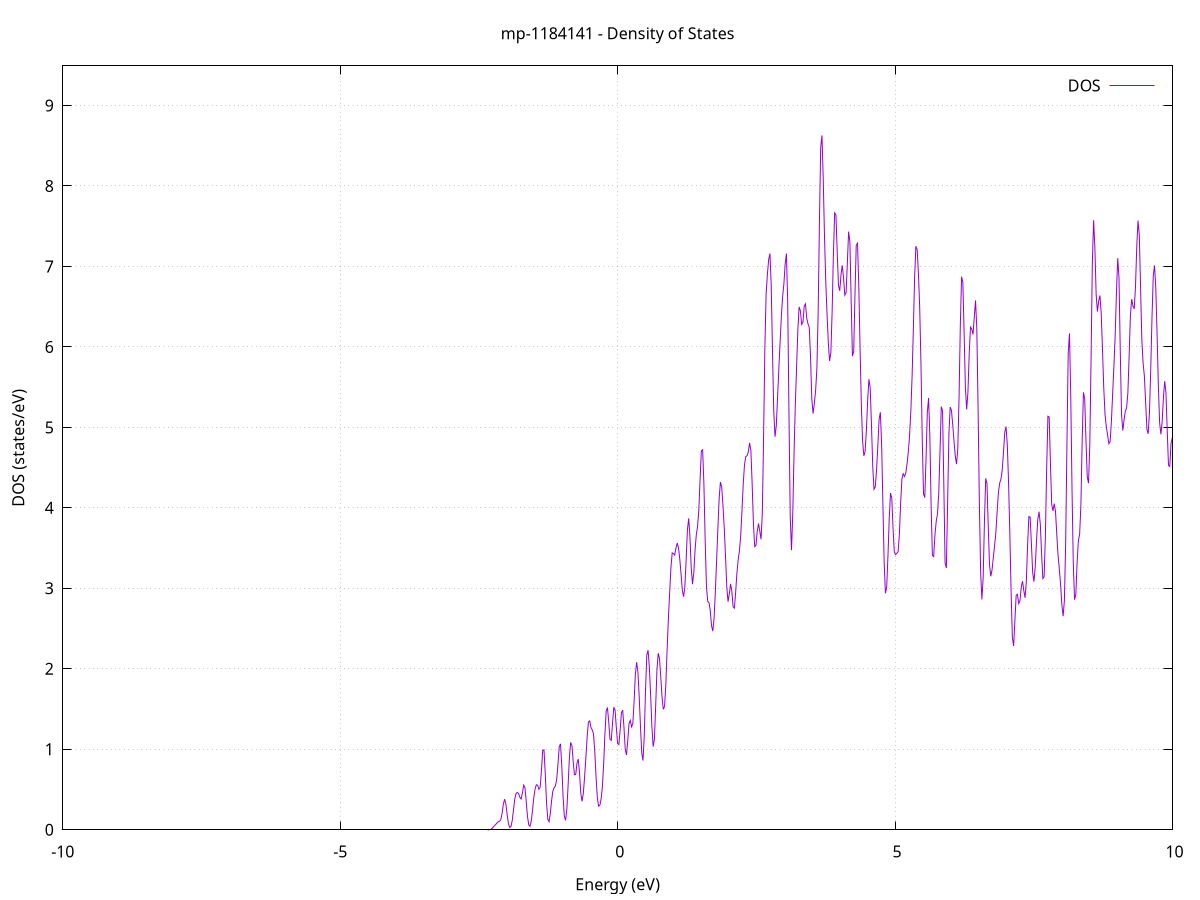 set title 'mp-1184141 - Density of States'
set xlabel 'Energy (eV)'
set ylabel 'DOS (states/eV)'
set grid
set xrange [-10:10]
set yrange [0:9.492]
set xzeroaxis lt -1
set terminal png size 800,600
set output 'mp-1184141_dos_gnuplot.png'
plot '-' using 1:2 with lines title 'DOS'
-25.782900 0.000000
-25.760000 0.000000
-25.737200 0.000000
-25.714300 0.000000
-25.691400 0.000000
-25.668500 0.000000
-25.645700 0.000000
-25.622800 0.000000
-25.599900 0.000000
-25.577000 0.000000
-25.554200 0.000000
-25.531300 0.000000
-25.508400 0.000000
-25.485500 0.000000
-25.462600 0.000000
-25.439800 0.000000
-25.416900 0.000000
-25.394000 0.000000
-25.371100 0.000000
-25.348300 0.000000
-25.325400 0.000000
-25.302500 0.000000
-25.279600 0.000000
-25.256800 0.000000
-25.233900 0.000000
-25.211000 0.000000
-25.188100 0.000000
-25.165200 0.000000
-25.142400 0.000000
-25.119500 0.000000
-25.096600 0.000000
-25.073700 0.000000
-25.050900 0.000000
-25.028000 0.000000
-25.005100 0.000000
-24.982200 0.000000
-24.959400 0.000000
-24.936500 0.000000
-24.913600 0.000000
-24.890700 0.000000
-24.867800 0.000000
-24.845000 0.000000
-24.822100 0.000000
-24.799200 0.000000
-24.776300 0.000000
-24.753500 0.000000
-24.730600 0.000000
-24.707700 0.000000
-24.684800 0.000000
-24.662000 0.000000
-24.639100 0.000000
-24.616200 0.000000
-24.593300 0.000000
-24.570500 0.000000
-24.547600 0.000000
-24.524700 0.000000
-24.501800 0.000000
-24.478900 0.000000
-24.456100 0.000000
-24.433200 0.000000
-24.410300 0.000000
-24.387400 0.000000
-24.364600 0.000000
-24.341700 0.000000
-24.318800 0.000000
-24.295900 0.000000
-24.273100 0.000000
-24.250200 0.000000
-24.227300 0.000000
-24.204400 0.000000
-24.181500 0.000000
-24.158700 0.000000
-24.135800 0.000000
-24.112900 0.000000
-24.090000 0.000000
-24.067200 0.000000
-24.044300 0.000000
-24.021400 0.000000
-23.998500 0.000000
-23.975700 0.000000
-23.952800 0.000000
-23.929900 0.000000
-23.907000 0.000000
-23.884100 0.000000
-23.861300 0.000300
-23.838400 0.005500
-23.815500 0.070300
-23.792600 0.599200
-23.769800 3.417600
-23.746900 13.050900
-23.724000 33.391200
-23.701100 57.269000
-23.678300 65.860000
-23.655400 50.786700
-23.632500 26.254800
-23.609600 9.095000
-23.586700 2.109800
-23.563900 0.327500
-23.541000 0.034000
-23.518100 0.002400
-23.495200 0.000100
-23.472400 0.000000
-23.449500 0.000000
-23.426600 0.000000
-23.403700 0.000000
-23.380900 0.000000
-23.358000 0.000000
-23.335100 0.000000
-23.312200 0.000000
-23.289300 0.000000
-23.266500 0.000000
-23.243600 0.000000
-23.220700 0.000000
-23.197800 0.000000
-23.175000 0.000000
-23.152100 0.000000
-23.129200 0.000000
-23.106300 0.000000
-23.083500 0.000000
-23.060600 0.000000
-23.037700 0.000000
-23.014800 0.000000
-22.992000 0.000000
-22.969100 0.000000
-22.946200 0.000000
-22.923300 0.000000
-22.900400 0.000000
-22.877600 0.000000
-22.854700 0.000000
-22.831800 0.000000
-22.808900 0.000000
-22.786100 0.000000
-22.763200 0.000000
-22.740300 0.000000
-22.717400 0.000000
-22.694600 0.000000
-22.671700 0.000000
-22.648800 0.000000
-22.625900 0.000000
-22.603000 0.000000
-22.580200 0.000000
-22.557300 0.000000
-22.534400 0.000000
-22.511500 0.000000
-22.488700 0.000000
-22.465800 0.000000
-22.442900 0.000000
-22.420000 0.000000
-22.397200 0.000000
-22.374300 0.000000
-22.351400 0.000000
-22.328500 0.000000
-22.305600 0.000000
-22.282800 0.000000
-22.259900 0.000000
-22.237000 0.000000
-22.214100 0.000000
-22.191300 0.000000
-22.168400 0.000000
-22.145500 0.000000
-22.122600 0.000000
-22.099800 0.000000
-22.076900 0.000000
-22.054000 0.000000
-22.031100 0.000000
-22.008200 0.000000
-21.985400 0.000000
-21.962500 0.000000
-21.939600 0.000000
-21.916700 0.000000
-21.893900 0.000000
-21.871000 0.000000
-21.848100 0.000000
-21.825200 0.000000
-21.802400 0.000000
-21.779500 0.000000
-21.756600 0.000000
-21.733700 0.000000
-21.710800 0.000000
-21.688000 0.000000
-21.665100 0.000000
-21.642200 0.000000
-21.619300 0.000000
-21.596500 0.000000
-21.573600 0.000000
-21.550700 0.000000
-21.527800 0.000000
-21.505000 0.000000
-21.482100 0.000000
-21.459200 0.000000
-21.436300 0.000000
-21.413500 0.000000
-21.390600 0.000000
-21.367700 0.000000
-21.344800 0.000000
-21.321900 0.000000
-21.299100 0.000000
-21.276200 0.000000
-21.253300 0.000000
-21.230400 0.000000
-21.207600 0.000000
-21.184700 0.000000
-21.161800 0.000000
-21.138900 0.000000
-21.116100 0.000000
-21.093200 0.000000
-21.070300 0.000000
-21.047400 0.000000
-21.024500 0.000000
-21.001700 0.000000
-20.978800 0.000000
-20.955900 0.000000
-20.933000 0.000000
-20.910200 0.000000
-20.887300 0.000000
-20.864400 0.000000
-20.841500 0.000000
-20.818700 0.000000
-20.795800 0.000000
-20.772900 0.000000
-20.750000 0.000000
-20.727100 0.000000
-20.704300 0.000000
-20.681400 0.000000
-20.658500 0.000000
-20.635600 0.000000
-20.612800 0.000000
-20.589900 0.000000
-20.567000 0.000000
-20.544100 0.000000
-20.521300 0.000000
-20.498400 0.000000
-20.475500 0.000000
-20.452600 0.000000
-20.429700 0.000200
-20.406900 0.002000
-20.384000 0.017600
-20.361100 0.107600
-20.338200 0.460600
-20.315400 1.419200
-20.292500 3.274000
-20.269600 6.013800
-20.246700 9.517800
-20.223900 13.835200
-20.201000 18.789500
-20.178100 23.661000
-20.155200 27.862300
-20.132300 31.386100
-20.109500 33.930500
-20.086600 34.158400
-20.063700 31.109100
-20.040800 26.449800
-20.018000 23.520000
-19.995100 23.792600
-19.972200 26.154600
-19.949300 29.120500
-19.926500 31.661700
-19.903600 33.006500
-19.880700 33.599200
-19.857800 35.074600
-19.834900 38.133700
-19.812100 41.931700
-19.789200 45.721500
-19.766300 48.246000
-19.743400 45.766400
-19.720600 35.517000
-19.697700 21.006800
-19.674800 9.076300
-19.651900 2.794600
-19.629100 0.603800
-19.606200 0.090600
-19.583300 0.009400
-19.560400 0.000700
-19.537600 0.000000
-19.514700 0.000000
-19.491800 0.000000
-19.468900 0.000000
-19.446000 0.000000
-19.423200 0.000000
-19.400300 0.000000
-19.377400 0.000000
-19.354500 0.000000
-19.331700 0.000000
-19.308800 0.000000
-19.285900 0.000000
-19.263000 0.000000
-19.240200 0.000000
-19.217300 0.000000
-19.194400 0.000000
-19.171500 0.000000
-19.148600 0.000000
-19.125800 0.000000
-19.102900 0.000000
-19.080000 0.000000
-19.057100 0.000000
-19.034300 0.000000
-19.011400 0.000000
-18.988500 0.000000
-18.965600 0.000000
-18.942800 0.000000
-18.919900 0.000000
-18.897000 0.000000
-18.874100 0.000000
-18.851200 0.000000
-18.828400 0.000000
-18.805500 0.000000
-18.782600 0.000000
-18.759700 0.000000
-18.736900 0.000000
-18.714000 0.000000
-18.691100 0.000000
-18.668200 0.000000
-18.645400 0.000000
-18.622500 0.000000
-18.599600 0.000000
-18.576700 0.000000
-18.553800 0.000000
-18.531000 0.000000
-18.508100 0.000000
-18.485200 0.000000
-18.462300 0.000000
-18.439500 0.000000
-18.416600 0.000000
-18.393700 0.000000
-18.370800 0.000000
-18.348000 0.000000
-18.325100 0.000000
-18.302200 0.000000
-18.279300 0.000000
-18.256400 0.000000
-18.233600 0.000000
-18.210700 0.000000
-18.187800 0.000000
-18.164900 0.000000
-18.142100 0.000000
-18.119200 0.000000
-18.096300 0.000000
-18.073400 0.000000
-18.050600 0.000000
-18.027700 0.000000
-18.004800 0.000000
-17.981900 0.000000
-17.959100 0.000000
-17.936200 0.000000
-17.913300 0.000000
-17.890400 0.000000
-17.867500 0.000000
-17.844700 0.000000
-17.821800 0.000000
-17.798900 0.000000
-17.776000 0.000000
-17.753200 0.000000
-17.730300 0.000000
-17.707400 0.000000
-17.684500 0.000000
-17.661700 0.000000
-17.638800 0.000000
-17.615900 0.000000
-17.593000 0.000000
-17.570100 0.000000
-17.547300 0.000000
-17.524400 0.000000
-17.501500 0.000000
-17.478600 0.000000
-17.455800 0.000000
-17.432900 0.000000
-17.410000 0.000000
-17.387100 0.000000
-17.364300 0.000000
-17.341400 0.000000
-17.318500 0.000000
-17.295600 0.000000
-17.272700 0.000000
-17.249900 0.000000
-17.227000 0.000000
-17.204100 0.000000
-17.181200 0.000000
-17.158400 0.000000
-17.135500 0.000000
-17.112600 0.000000
-17.089700 0.000000
-17.066900 0.000000
-17.044000 0.000000
-17.021100 0.000000
-16.998200 0.000000
-16.975300 0.000000
-16.952500 0.000000
-16.929600 0.000000
-16.906700 0.000000
-16.883800 0.000000
-16.861000 0.000000
-16.838100 0.000000
-16.815200 0.000000
-16.792300 0.000000
-16.769500 0.000000
-16.746600 0.000000
-16.723700 0.000000
-16.700800 0.000000
-16.677900 0.000000
-16.655100 0.000000
-16.632200 0.000000
-16.609300 0.000000
-16.586400 0.000000
-16.563600 0.000000
-16.540700 0.000000
-16.517800 0.000000
-16.494900 0.000000
-16.472100 0.000000
-16.449200 0.000000
-16.426300 0.000000
-16.403400 0.000000
-16.380600 0.000000
-16.357700 0.000000
-16.334800 0.000000
-16.311900 0.000000
-16.289000 0.000000
-16.266200 0.000000
-16.243300 0.000000
-16.220400 0.000000
-16.197500 0.000000
-16.174700 0.000000
-16.151800 0.000000
-16.128900 0.000000
-16.106000 0.000000
-16.083200 0.000000
-16.060300 0.000000
-16.037400 0.000000
-16.014500 0.000000
-15.991600 0.000000
-15.968800 0.000000
-15.945900 0.000000
-15.923000 0.000000
-15.900100 0.000000
-15.877300 0.000000
-15.854400 0.000000
-15.831500 0.000000
-15.808600 0.000000
-15.785800 0.000000
-15.762900 0.000000
-15.740000 0.000000
-15.717100 0.000000
-15.694200 0.000000
-15.671400 0.000000
-15.648500 0.000000
-15.625600 0.000000
-15.602700 0.000000
-15.579900 0.000000
-15.557000 0.000000
-15.534100 0.000000
-15.511200 0.000000
-15.488400 0.000000
-15.465500 0.000000
-15.442600 0.000000
-15.419700 0.000000
-15.396800 0.000000
-15.374000 0.000000
-15.351100 0.000000
-15.328200 0.000000
-15.305300 0.000000
-15.282500 0.000000
-15.259600 0.000000
-15.236700 0.000000
-15.213800 0.000000
-15.191000 0.000000
-15.168100 0.000000
-15.145200 0.000000
-15.122300 0.000000
-15.099400 0.000000
-15.076600 0.000000
-15.053700 0.000000
-15.030800 0.000000
-15.007900 0.000000
-14.985100 0.000000
-14.962200 0.000000
-14.939300 0.000000
-14.916400 0.000000
-14.893600 0.000000
-14.870700 0.000000
-14.847800 0.000000
-14.824900 0.000000
-14.802100 0.000000
-14.779200 0.000000
-14.756300 0.000000
-14.733400 0.000000
-14.710500 0.000000
-14.687700 0.000000
-14.664800 0.000000
-14.641900 0.000000
-14.619000 0.000000
-14.596200 0.000000
-14.573300 0.000000
-14.550400 0.000000
-14.527500 0.000000
-14.504700 0.000000
-14.481800 0.000000
-14.458900 0.000000
-14.436000 0.000000
-14.413100 0.000000
-14.390300 0.000000
-14.367400 0.000000
-14.344500 0.000000
-14.321600 0.000000
-14.298800 0.000000
-14.275900 0.000000
-14.253000 0.000000
-14.230100 0.000000
-14.207300 0.000000
-14.184400 0.000000
-14.161500 0.000000
-14.138600 0.000000
-14.115700 0.000000
-14.092900 0.000000
-14.070000 0.000000
-14.047100 0.000000
-14.024200 0.000000
-14.001400 0.000000
-13.978500 0.000000
-13.955600 0.000000
-13.932700 0.000000
-13.909900 0.000000
-13.887000 0.000000
-13.864100 0.000000
-13.841200 0.000000
-13.818300 0.000000
-13.795500 0.000000
-13.772600 0.000000
-13.749700 0.000000
-13.726800 0.000000
-13.704000 0.000000
-13.681100 0.000000
-13.658200 0.000000
-13.635300 0.000000
-13.612500 0.000000
-13.589600 0.000000
-13.566700 0.000000
-13.543800 0.000000
-13.520900 0.000000
-13.498100 0.000000
-13.475200 0.000000
-13.452300 0.000000
-13.429400 0.000000
-13.406600 0.000000
-13.383700 0.000000
-13.360800 0.000000
-13.337900 0.000000
-13.315100 0.000000
-13.292200 0.000000
-13.269300 0.000000
-13.246400 0.000000
-13.223600 0.000000
-13.200700 0.000000
-13.177800 0.000000
-13.154900 0.000000
-13.132000 0.000000
-13.109200 0.000000
-13.086300 0.000000
-13.063400 0.000000
-13.040500 0.000000
-13.017700 0.000000
-12.994800 0.000000
-12.971900 0.000000
-12.949000 0.000000
-12.926200 0.000000
-12.903300 0.000000
-12.880400 0.000000
-12.857500 0.000000
-12.834600 0.000000
-12.811800 0.000000
-12.788900 0.000000
-12.766000 0.000000
-12.743100 0.000000
-12.720300 0.000000
-12.697400 0.000000
-12.674500 0.000000
-12.651600 0.000000
-12.628800 0.000000
-12.605900 0.000000
-12.583000 0.000000
-12.560100 0.000000
-12.537200 0.000000
-12.514400 0.000000
-12.491500 0.000000
-12.468600 0.000000
-12.445700 0.000000
-12.422900 0.000000
-12.400000 0.000000
-12.377100 0.000000
-12.354200 0.000000
-12.331400 0.000000
-12.308500 0.000000
-12.285600 0.000000
-12.262700 0.000000
-12.239800 0.000000
-12.217000 0.000000
-12.194100 0.000000
-12.171200 0.000000
-12.148300 0.000000
-12.125500 0.000000
-12.102600 0.000000
-12.079700 0.000000
-12.056800 0.000000
-12.034000 0.000000
-12.011100 0.000000
-11.988200 0.000000
-11.965300 0.000000
-11.942400 0.000000
-11.919600 0.000000
-11.896700 0.000000
-11.873800 0.000000
-11.850900 0.000000
-11.828100 0.000000
-11.805200 0.000000
-11.782300 0.000000
-11.759400 0.000000
-11.736600 0.000000
-11.713700 0.000000
-11.690800 0.000000
-11.667900 0.000000
-11.645000 0.000000
-11.622200 0.000000
-11.599300 0.000000
-11.576400 0.000000
-11.553500 0.000000
-11.530700 0.000000
-11.507800 0.000000
-11.484900 0.000000
-11.462000 0.000000
-11.439200 0.000000
-11.416300 0.000000
-11.393400 0.000000
-11.370500 0.000000
-11.347700 0.000000
-11.324800 0.000000
-11.301900 0.000000
-11.279000 0.000000
-11.256100 0.000000
-11.233300 0.000000
-11.210400 0.000000
-11.187500 0.000000
-11.164600 0.000000
-11.141800 0.000000
-11.118900 0.000000
-11.096000 0.000000
-11.073100 0.000000
-11.050300 0.000000
-11.027400 0.000000
-11.004500 0.000000
-10.981600 0.000000
-10.958700 0.000000
-10.935900 0.000000
-10.913000 0.000000
-10.890100 0.000000
-10.867200 0.000000
-10.844400 0.000000
-10.821500 0.000000
-10.798600 0.000000
-10.775700 0.000000
-10.752900 0.000000
-10.730000 0.000000
-10.707100 0.000000
-10.684200 0.000000
-10.661300 0.000000
-10.638500 0.000000
-10.615600 0.000000
-10.592700 0.000000
-10.569800 0.000000
-10.547000 0.000000
-10.524100 0.000000
-10.501200 0.000000
-10.478300 0.000000
-10.455500 0.000000
-10.432600 0.000000
-10.409700 0.000000
-10.386800 0.000000
-10.363900 0.000000
-10.341100 0.000000
-10.318200 0.000000
-10.295300 0.000000
-10.272400 0.000000
-10.249600 0.000000
-10.226700 0.000000
-10.203800 0.000000
-10.180900 0.000000
-10.158100 0.000000
-10.135200 0.000000
-10.112300 0.000000
-10.089400 0.000000
-10.066500 0.000000
-10.043700 0.000000
-10.020800 0.000000
-9.997900 0.000000
-9.975000 0.000000
-9.952200 0.000000
-9.929300 0.000000
-9.906400 0.000000
-9.883500 0.000000
-9.860700 0.000000
-9.837800 0.000000
-9.814900 0.000000
-9.792000 0.000000
-9.769200 0.000000
-9.746300 0.000000
-9.723400 0.000000
-9.700500 0.000000
-9.677600 0.000000
-9.654800 0.000000
-9.631900 0.000000
-9.609000 0.000000
-9.586100 0.000000
-9.563300 0.000000
-9.540400 0.000000
-9.517500 0.000000
-9.494600 0.000000
-9.471800 0.000000
-9.448900 0.000000
-9.426000 0.000000
-9.403100 0.000000
-9.380200 0.000000
-9.357400 0.000000
-9.334500 0.000000
-9.311600 0.000000
-9.288700 0.000000
-9.265900 0.000000
-9.243000 0.000000
-9.220100 0.000000
-9.197200 0.000000
-9.174400 0.000000
-9.151500 0.000000
-9.128600 0.000000
-9.105700 0.000000
-9.082800 0.000000
-9.060000 0.000000
-9.037100 0.000000
-9.014200 0.000000
-8.991300 0.000000
-8.968500 0.000000
-8.945600 0.000000
-8.922700 0.000000
-8.899800 0.000000
-8.877000 0.000000
-8.854100 0.000000
-8.831200 0.000000
-8.808300 0.000000
-8.785400 0.000000
-8.762600 0.000000
-8.739700 0.000000
-8.716800 0.000000
-8.693900 0.000000
-8.671100 0.000000
-8.648200 0.000000
-8.625300 0.000000
-8.602400 0.000000
-8.579600 0.000000
-8.556700 0.000000
-8.533800 0.000000
-8.510900 0.000000
-8.488000 0.000000
-8.465200 0.000000
-8.442300 0.000000
-8.419400 0.000000
-8.396500 0.000000
-8.373700 0.000000
-8.350800 0.000000
-8.327900 0.000000
-8.305000 0.000000
-8.282200 0.000000
-8.259300 0.000000
-8.236400 0.000000
-8.213500 0.000000
-8.190700 0.000000
-8.167800 0.000000
-8.144900 0.000000
-8.122000 0.000000
-8.099100 0.000000
-8.076300 0.000000
-8.053400 0.000000
-8.030500 0.000000
-8.007600 0.000000
-7.984800 0.000000
-7.961900 0.000000
-7.939000 0.000000
-7.916100 0.000000
-7.893300 0.000000
-7.870400 0.000000
-7.847500 0.000000
-7.824600 0.000000
-7.801700 0.000000
-7.778900 0.000000
-7.756000 0.000000
-7.733100 0.000000
-7.710200 0.000000
-7.687400 0.000000
-7.664500 0.000000
-7.641600 0.000000
-7.618700 0.000000
-7.595900 0.000000
-7.573000 0.000000
-7.550100 0.000000
-7.527200 0.000000
-7.504300 0.000000
-7.481500 0.000000
-7.458600 0.000000
-7.435700 0.000000
-7.412800 0.000000
-7.390000 0.000000
-7.367100 0.000000
-7.344200 0.000000
-7.321300 0.000000
-7.298500 0.000000
-7.275600 0.000000
-7.252700 0.000000
-7.229800 0.000000
-7.206900 0.000000
-7.184100 0.000000
-7.161200 0.000000
-7.138300 0.000000
-7.115400 0.000000
-7.092600 0.000000
-7.069700 0.000000
-7.046800 0.000000
-7.023900 0.000000
-7.001100 0.000000
-6.978200 0.000000
-6.955300 0.000000
-6.932400 0.000000
-6.909500 0.000000
-6.886700 0.000000
-6.863800 0.000000
-6.840900 0.000000
-6.818000 0.000000
-6.795200 0.000000
-6.772300 0.000000
-6.749400 0.000000
-6.726500 0.000000
-6.703700 0.000000
-6.680800 0.000000
-6.657900 0.000000
-6.635000 0.000000
-6.612200 0.000000
-6.589300 0.000000
-6.566400 0.000000
-6.543500 0.000000
-6.520600 0.000000
-6.497800 0.000000
-6.474900 0.000000
-6.452000 0.000000
-6.429100 0.000000
-6.406300 0.000000
-6.383400 0.000000
-6.360500 0.000000
-6.337600 0.000000
-6.314800 0.000000
-6.291900 0.000000
-6.269000 0.000000
-6.246100 0.000000
-6.223200 0.000000
-6.200400 0.000000
-6.177500 0.000000
-6.154600 0.000000
-6.131700 0.000000
-6.108900 0.000000
-6.086000 0.000000
-6.063100 0.000000
-6.040200 0.000000
-6.017400 0.000000
-5.994500 0.000000
-5.971600 0.000000
-5.948700 0.000000
-5.925800 0.000000
-5.903000 0.000000
-5.880100 0.000000
-5.857200 0.000000
-5.834300 0.000000
-5.811500 0.000000
-5.788600 0.000000
-5.765700 0.000000
-5.742800 0.000000
-5.720000 0.000000
-5.697100 0.000000
-5.674200 0.000000
-5.651300 0.000000
-5.628400 0.000000
-5.605600 0.000000
-5.582700 0.000000
-5.559800 0.000000
-5.536900 0.000000
-5.514100 0.000000
-5.491200 0.000000
-5.468300 0.000000
-5.445400 0.000000
-5.422600 0.000000
-5.399700 0.000000
-5.376800 0.000000
-5.353900 0.000000
-5.331000 0.000000
-5.308200 0.000000
-5.285300 0.000000
-5.262400 0.000000
-5.239500 0.000000
-5.216700 0.000000
-5.193800 0.000000
-5.170900 0.000000
-5.148000 0.000000
-5.125200 0.000000
-5.102300 0.000000
-5.079400 0.000000
-5.056500 0.000000
-5.033700 0.000000
-5.010800 0.000000
-4.987900 0.000000
-4.965000 0.000000
-4.942100 0.000000
-4.919300 0.000000
-4.896400 0.000000
-4.873500 0.000000
-4.850600 0.000000
-4.827800 0.000000
-4.804900 0.000000
-4.782000 0.000000
-4.759100 0.000000
-4.736300 0.000000
-4.713400 0.000000
-4.690500 0.000000
-4.667600 0.000000
-4.644700 0.000000
-4.621900 0.000000
-4.599000 0.000000
-4.576100 0.000000
-4.553200 0.000000
-4.530400 0.000000
-4.507500 0.000000
-4.484600 0.000000
-4.461700 0.000000
-4.438900 0.000000
-4.416000 0.000000
-4.393100 0.000000
-4.370200 0.000000
-4.347300 0.000000
-4.324500 0.000000
-4.301600 0.000000
-4.278700 0.000000
-4.255800 0.000000
-4.233000 0.000000
-4.210100 0.000000
-4.187200 0.000000
-4.164300 0.000000
-4.141500 0.000000
-4.118600 0.000000
-4.095700 0.000000
-4.072800 0.000000
-4.049900 0.000000
-4.027100 0.000000
-4.004200 0.000000
-3.981300 0.000000
-3.958400 0.000000
-3.935600 0.000000
-3.912700 0.000000
-3.889800 0.000000
-3.866900 0.000000
-3.844100 0.000000
-3.821200 0.000000
-3.798300 0.000000
-3.775400 0.000000
-3.752500 0.000000
-3.729700 0.000000
-3.706800 0.000000
-3.683900 0.000000
-3.661000 0.000000
-3.638200 0.000000
-3.615300 0.000000
-3.592400 0.000000
-3.569500 0.000000
-3.546700 0.000000
-3.523800 0.000000
-3.500900 0.000000
-3.478000 0.000000
-3.455200 0.000000
-3.432300 0.000000
-3.409400 0.000000
-3.386500 0.000000
-3.363600 0.000000
-3.340800 0.000000
-3.317900 0.000000
-3.295000 0.000000
-3.272100 0.000000
-3.249300 0.000000
-3.226400 0.000000
-3.203500 0.000000
-3.180600 0.000000
-3.157800 0.000000
-3.134900 0.000000
-3.112000 0.000000
-3.089100 0.000000
-3.066200 0.000000
-3.043400 0.000000
-3.020500 0.000000
-2.997600 0.000000
-2.974700 0.000000
-2.951900 0.000000
-2.929000 0.000000
-2.906100 0.000000
-2.883200 0.000000
-2.860400 0.000000
-2.837500 0.000000
-2.814600 0.000000
-2.791700 0.000000
-2.768800 0.000000
-2.746000 0.000000
-2.723100 0.000000
-2.700200 0.000000
-2.677300 0.000000
-2.654500 0.000000
-2.631600 0.000000
-2.608700 0.000000
-2.585800 0.000000
-2.563000 0.000000
-2.540100 0.000000
-2.517200 0.000000
-2.494300 0.000000
-2.471400 0.000000
-2.448600 0.000000
-2.425700 0.000000
-2.402800 0.000000
-2.379900 0.000000
-2.357100 0.000000
-2.334200 0.000100
-2.311300 0.000900
-2.288400 0.004500
-2.265600 0.014500
-2.242700 0.032000
-2.219800 0.051200
-2.196900 0.067300
-2.174000 0.084400
-2.151200 0.099800
-2.128300 0.106300
-2.105400 0.127200
-2.082500 0.204400
-2.059700 0.320700
-2.036800 0.380600
-2.013900 0.319000
-1.991000 0.185800
-1.968200 0.075600
-1.945300 0.028100
-1.922400 0.040000
-1.899500 0.116400
-1.876600 0.252200
-1.853800 0.385500
-1.830900 0.451500
-1.808000 0.464100
-1.785100 0.450200
-1.762300 0.404400
-1.739400 0.382400
-1.716500 0.456800
-1.693600 0.554700
-1.670800 0.524200
-1.647900 0.352100
-1.625000 0.165500
-1.602100 0.059700
-1.579300 0.043800
-1.556400 0.108600
-1.533500 0.245000
-1.510600 0.400500
-1.487700 0.509100
-1.464900 0.559200
-1.442000 0.553200
-1.419100 0.503800
-1.396200 0.528400
-1.373400 0.736500
-1.350500 0.987700
-1.327600 0.993600
-1.304700 0.699700
-1.281900 0.342200
-1.259000 0.131300
-1.236100 0.099800
-1.213200 0.202100
-1.190300 0.363400
-1.167500 0.481800
-1.144600 0.521300
-1.121700 0.544900
-1.098800 0.625500
-1.076000 0.808700
-1.053100 1.030700
-1.030200 1.067500
-1.007300 0.804500
-0.984500 0.426600
-0.961600 0.172000
-0.938700 0.116900
-0.915800 0.252900
-0.892900 0.550400
-0.870100 0.890100
-0.847200 1.085500
-0.824300 1.046100
-0.801400 0.852900
-0.778600 0.683800
-0.755700 0.686900
-0.732800 0.827600
-0.709900 0.878900
-0.687100 0.704600
-0.664200 0.453200
-0.641300 0.353000
-0.618400 0.454100
-0.595500 0.658700
-0.572700 0.897100
-0.549800 1.152100
-0.526900 1.338200
-0.504000 1.352400
-0.481200 1.271500
-0.458300 1.241300
-0.435400 1.191500
-0.412500 0.978300
-0.389700 0.663300
-0.366800 0.408300
-0.343900 0.292800
-0.321000 0.303300
-0.298100 0.382900
-0.275300 0.531400
-0.252400 0.813000
-0.229500 1.188600
-0.206600 1.474200
-0.183800 1.519600
-0.160900 1.340900
-0.138000 1.125700
-0.115100 1.110900
-0.092300 1.325800
-0.069400 1.522600
-0.046500 1.487100
-0.023600 1.270100
-0.000800 1.072400
0.022100 1.058700
0.045000 1.240200
0.067900 1.453700
0.090800 1.487000
0.113600 1.277000
0.136500 1.003600
0.159400 0.929800
0.182300 1.108300
0.205100 1.321300
0.228000 1.359300
0.250900 1.279700
0.273800 1.321500
0.296600 1.594000
0.319500 1.933000
0.342400 2.082400
0.365300 1.958300
0.388200 1.659900
0.411000 1.291300
0.433900 0.957600
0.456800 0.860300
0.479700 1.166100
0.502500 1.738300
0.525400 2.171500
0.548300 2.231100
0.571200 2.021900
0.594000 1.680100
0.616900 1.286800
0.639800 1.032700
0.662700 1.127500
0.685600 1.541000
0.708400 1.984600
0.731300 2.193700
0.754200 2.128700
0.777100 1.899300
0.799900 1.649200
0.822800 1.496600
0.845700 1.532000
0.868600 1.809500
0.891400 2.232100
0.914300 2.618300
0.937200 2.944200
0.960100 3.255000
0.983000 3.440100
1.005800 3.432500
1.028700 3.414000
1.051600 3.502800
1.074500 3.563100
1.097300 3.499700
1.120200 3.362700
1.143100 3.173500
1.166000 2.974500
1.188800 2.895900
1.211700 3.026200
1.234600 3.354400
1.257500 3.728700
1.280400 3.869000
1.303200 3.641700
1.326100 3.250500
1.349000 3.052200
1.371900 3.189100
1.394700 3.472800
1.417600 3.665400
1.440500 3.768700
1.463400 3.977900
1.486200 4.364000
1.509100 4.709200
1.532000 4.721900
1.554900 4.289300
1.577700 3.589200
1.600600 3.026300
1.623500 2.835700
1.646400 2.823800
1.669300 2.719700
1.692100 2.536900
1.715000 2.468000
1.737900 2.629200
1.760800 2.957900
1.783600 3.341700
1.806500 3.744200
1.829400 4.117000
1.852300 4.320900
1.875100 4.261700
1.898000 4.030800
1.920900 3.754500
1.943800 3.406900
1.966700 3.020700
1.989500 2.834600
2.012400 2.932600
2.035300 3.055400
2.058200 2.963700
2.081000 2.771900
2.103900 2.753800
2.126800 2.951200
2.149700 3.190800
2.172500 3.353500
2.195400 3.469800
2.218300 3.658300
2.241200 3.970600
2.264100 4.303400
2.286900 4.539500
2.309800 4.639800
2.332700 4.647100
2.355600 4.700700
2.378400 4.807600
2.401300 4.713900
2.424200 4.299000
2.447100 3.802800
2.469900 3.519400
2.492800 3.533800
2.515700 3.706300
2.538600 3.804700
2.561500 3.713700
2.584300 3.609600
2.607200 3.928300
2.630100 4.869100
2.653000 5.980100
2.675800 6.654500
2.698700 6.897700
2.721600 7.083200
2.744500 7.160900
2.767300 6.776800
2.790200 5.971300
2.813100 5.209500
2.836000 4.883300
2.858900 5.016300
2.881700 5.364900
2.904600 5.720900
2.927500 6.052300
2.950400 6.379100
2.973200 6.623800
2.996100 6.781800
3.019000 7.027000
3.041900 7.160400
3.064700 6.558000
3.087600 5.178700
3.110500 3.884200
3.133400 3.474100
3.156200 3.927600
3.179100 4.672500
3.202000 5.275000
3.224900 5.746500
3.247800 6.207700
3.270600 6.496600
3.293500 6.449300
3.316400 6.278600
3.339300 6.305700
3.362100 6.503100
3.385000 6.534700
3.407900 6.356500
3.430800 6.285500
3.453600 6.244600
3.476500 5.868400
3.499400 5.352000
3.522300 5.172100
3.545200 5.299100
3.568000 5.458100
3.590900 5.728800
3.613800 6.427800
3.636700 7.544500
3.659500 8.477800
3.682400 8.628800
3.705300 8.087200
3.728200 7.368600
3.751000 6.809500
3.773900 6.407300
3.796800 6.053100
3.819700 5.825000
3.842600 5.929500
3.865400 6.430500
3.888300 7.144400
3.911200 7.666400
3.934100 7.642400
3.956900 7.184900
3.979800 6.764300
4.002700 6.697500
4.025600 6.897600
4.048400 7.013500
4.071300 6.860300
4.094200 6.642400
4.117100 6.673200
4.140000 7.041200
4.162800 7.432500
4.185700 7.308400
4.208600 6.574800
4.231500 5.885700
4.254300 5.943400
4.277200 6.649100
4.300100 7.265000
4.323000 7.288100
4.345800 6.771100
4.368700 6.006800
4.391600 5.297900
4.414500 4.833000
4.437400 4.646200
4.460200 4.702700
4.483100 4.961700
4.506000 5.338000
4.528900 5.598300
4.551700 5.491400
4.574600 5.034000
4.597500 4.513200
4.620400 4.231000
4.643200 4.260600
4.666100 4.464300
4.689000 4.765700
4.711900 5.101200
4.734700 5.187000
4.757600 4.792300
4.780500 4.049300
4.803400 3.319100
4.826300 2.938800
4.849100 3.018000
4.872000 3.405000
4.894900 3.870200
4.917800 4.183800
4.940600 4.120000
4.963500 3.742700
4.986400 3.451100
5.009300 3.419000
5.032100 3.436200
5.055000 3.455500
5.077900 3.675000
5.100800 4.066800
5.123700 4.360500
5.146500 4.423700
5.169400 4.391000
5.192300 4.430700
5.215200 4.546600
5.238000 4.690500
5.260900 4.892900
5.283800 5.198800
5.306700 5.629900
5.329500 6.222000
5.352400 6.868500
5.375300 7.251500
5.398200 7.208400
5.421100 6.913700
5.443900 6.486000
5.466800 5.787000
5.489700 4.861400
5.512600 4.174300
5.535400 4.127700
5.558300 4.615400
5.581200 5.185300
5.604100 5.366000
5.626900 4.891200
5.649800 4.017600
5.672700 3.408900
5.695600 3.394200
5.718500 3.662200
5.741300 3.830900
5.764200 3.924000
5.787100 4.176900
5.810000 4.705900
5.832800 5.258600
5.855700 5.200100
5.878600 4.286800
5.901500 3.311600
5.924300 3.252400
5.947200 4.064900
5.970100 4.909600
5.993000 5.253400
6.015900 5.211500
6.038700 5.038900
6.061600 4.838000
6.084500 4.646300
6.107400 4.543200
6.130200 4.731400
6.153100 5.376500
6.176000 6.268100
6.198900 6.872800
6.221700 6.801300
6.244600 6.166300
6.267500 5.488600
6.290400 5.221600
6.313300 5.440500
6.336100 5.915100
6.359000 6.246100
6.381900 6.222300
6.404800 6.156100
6.427600 6.372900
6.450500 6.577600
6.473400 6.216000
6.496300 5.227500
6.519100 4.069800
6.542000 3.200100
6.564900 2.862300
6.587800 3.138500
6.610600 3.824200
6.633500 4.367500
6.656400 4.302200
6.679300 3.768200
6.702200 3.294900
6.725000 3.149100
6.747900 3.230400
6.770800 3.384000
6.793700 3.528000
6.816500 3.696400
6.839400 3.950000
6.862300 4.190400
6.885200 4.307100
6.908000 4.358100
6.930900 4.466200
6.953800 4.689600
6.976700 4.937400
6.999600 5.010100
7.022400 4.790700
7.045300 4.320800
7.068200 3.682000
7.091100 2.959700
7.113900 2.391900
7.136800 2.283700
7.159700 2.600700
7.182600 2.913600
7.205400 2.926500
7.228300 2.810700
7.251200 2.848100
7.274100 3.016400
7.297000 3.087800
7.319800 2.973600
7.342700 2.882600
7.365600 3.085700
7.388500 3.536400
7.411300 3.891900
7.434200 3.884700
7.457100 3.555400
7.480000 3.196000
7.502800 3.084300
7.525700 3.263400
7.548600 3.580900
7.571500 3.852300
7.594400 3.952500
7.617200 3.801900
7.640100 3.439700
7.663000 3.121200
7.685900 3.142500
7.708700 3.632800
7.731600 4.462800
7.754500 5.138400
7.777400 5.129500
7.800200 4.546800
7.823100 4.041100
7.846000 3.962600
7.868900 4.052800
7.891800 3.953100
7.914600 3.667400
7.937500 3.410200
7.960400 3.238600
7.983300 3.043900
8.006100 2.797000
8.029000 2.654200
8.051900 2.852600
8.074800 3.581400
8.097600 4.792900
8.120500 5.922100
8.143400 6.167300
8.166300 5.386200
8.189100 4.229000
8.212000 3.311300
8.234900 2.857800
8.257800 2.925500
8.280700 3.319000
8.303500 3.591300
8.326400 3.671200
8.349300 4.039100
8.372200 4.832100
8.395000 5.435300
8.417900 5.354300
8.440800 4.833300
8.463700 4.386900
8.486500 4.307100
8.509400 4.776400
8.532300 5.843500
8.555200 7.035800
8.578100 7.573300
8.600900 7.241700
8.623800 6.653200
8.646700 6.439400
8.669600 6.570600
8.692400 6.639700
8.715300 6.414600
8.738200 5.966700
8.761100 5.492100
8.783900 5.160600
8.806800 5.010800
8.829700 4.909500
8.852600 4.797000
8.875500 4.822100
8.898300 5.065300
8.921200 5.415000
8.944100 5.758900
8.967000 6.142900
8.989800 6.674100
9.012700 7.102300
9.035600 6.862600
9.058500 5.959600
9.081300 5.162800
9.104200 4.960800
9.127100 5.095700
9.150000 5.201100
9.172900 5.242100
9.195700 5.428000
9.218600 5.889100
9.241500 6.390400
9.264400 6.593000
9.287200 6.510300
9.310100 6.472200
9.333000 6.747900
9.355900 7.244700
9.378700 7.570300
9.401600 7.387000
9.424500 6.736800
9.447400 6.086700
9.470300 5.796400
9.493100 5.638200
9.516000 5.309100
9.538900 4.976000
9.561800 4.919900
9.584600 5.185200
9.607500 5.710000
9.630400 6.364600
9.653300 6.880500
9.676100 7.011800
9.699000 6.728900
9.721900 6.164300
9.744800 5.526000
9.767600 5.060100
9.790500 4.914000
9.813400 5.067600
9.836300 5.372400
9.859200 5.574100
9.882000 5.433500
9.904900 4.962300
9.927800 4.528600
9.950700 4.514100
9.973500 4.798800
9.996400 4.870700
10.019300 4.468400
10.042200 3.824100
10.065000 3.274800
10.087900 2.899400
10.110800 2.578200
10.133700 2.277800
10.156600 2.125000
10.179400 2.137100
10.202300 2.127400
10.225200 2.000400
10.248100 1.885000
10.270900 1.870500
10.293800 1.818300
10.316700 1.612600
10.339600 1.439400
10.362400 1.547200
10.385300 1.864800
10.408200 2.095800
10.431100 2.106700
10.454000 2.040600
10.476800 2.049400
10.499700 2.117700
10.522600 2.187900
10.545500 2.273600
10.568300 2.431100
10.591200 2.665700
10.614100 2.886900
10.637000 2.971000
10.659800 2.823400
10.682700 2.488200
10.705600 2.152000
10.728500 1.883000
10.751400 1.605200
10.774200 1.379000
10.797100 1.371000
10.820000 1.583000
10.842900 1.926200
10.865700 2.435900
10.888600 3.071700
10.911500 3.516000
10.934400 3.581000
10.957200 3.535500
10.980100 3.657500
11.003000 3.838600
11.025900 3.843900
11.048800 3.604000
11.071600 3.168000
11.094500 2.623800
11.117400 2.141500
11.140300 1.954600
11.163100 2.179400
11.186000 2.613000
11.208900 2.901800
11.231800 3.035200
11.254600 3.255100
11.277500 3.456000
11.300400 3.338900
11.323300 3.038700
11.346100 2.956700
11.369000 3.134700
11.391900 3.279600
11.414800 3.291500
11.437700 3.369300
11.460500 3.614400
11.483400 3.803600
11.506300 3.630900
11.529200 3.134700
11.552000 2.741300
11.574900 2.811800
11.597800 3.320700
11.620700 3.936600
11.643500 4.282900
11.666400 4.233100
11.689300 3.968000
11.712200 3.729800
11.735100 3.558000
11.757900 3.254500
11.780800 2.662000
11.803700 1.951900
11.826600 1.533200
11.849400 1.698500
11.872300 2.309500
11.895200 2.819800
11.918100 2.799300
11.940900 2.421500
11.963800 2.279200
11.986700 2.816400
12.009600 3.891200
12.032500 4.789700
12.055300 4.962200
12.078200 4.564800
12.101100 3.950400
12.124000 3.266500
12.146800 2.747000
12.169700 2.667100
12.192600 2.952700
12.215500 3.208400
12.238300 3.082000
12.261200 2.561300
12.284100 1.997200
12.307000 1.790300
12.329900 2.019800
12.352700 2.401600
12.375600 2.637900
12.398500 2.775400
12.421400 3.053400
12.444200 3.437800
12.467100 3.564400
12.490000 3.196800
12.512900 2.591700
12.535700 2.261900
12.558600 2.393000
12.581500 2.671400
12.604400 2.744600
12.627300 2.650700
12.650100 2.663000
12.673000 2.936700
12.695900 3.375100
12.718800 3.667800
12.741600 3.538000
12.764500 3.083600
12.787400 2.672200
12.810300 2.478900
12.833100 2.424100
12.856000 2.426200
12.878900 2.443700
12.901800 2.466800
12.924600 2.591800
12.947500 2.941100
12.970400 3.394300
12.993300 3.574700
13.016200 3.338900
13.039000 3.040200
13.061900 3.022100
13.084800 3.156300
13.107700 3.132500
13.130500 2.866300
13.153400 2.473600
13.176300 2.104600
13.199200 1.882600
13.222000 1.886600
13.244900 2.121000
13.267800 2.499100
13.290700 2.855300
13.313600 3.035700
13.336400 3.074300
13.359300 3.132200
13.382200 3.233600
13.405100 3.333300
13.427900 3.507900
13.450800 3.827100
13.473700 4.144200
13.496600 4.164800
13.519400 3.788900
13.542300 3.316800
13.565200 3.161400
13.588100 3.400200
13.611000 3.772200
13.633800 4.017300
13.656700 4.076700
13.679600 4.070500
13.702500 4.110800
13.725300 4.144300
13.748200 4.040200
13.771100 3.721100
13.794000 3.236400
13.816800 2.776200
13.839700 2.533000
13.862600 2.548800
13.885500 2.670200
13.908400 2.701000
13.931200 2.643700
13.954100 2.650700
13.977000 2.819400
13.999900 3.128900
14.022700 3.388000
14.045600 3.338600
14.068500 3.004000
14.091400 2.780000
14.114200 3.086500
14.137100 3.915900
14.160000 4.783900
14.182900 5.244500
14.205800 5.288000
14.228600 5.169000
14.251500 5.041000
14.274400 4.854300
14.297300 4.601100
14.320100 4.419100
14.343000 4.297900
14.365900 4.012000
14.388800 3.584300
14.411600 3.456200
14.434500 3.841000
14.457400 4.277700
14.480300 4.238000
14.503200 3.797000
14.526000 3.379100
14.548900 3.291700
14.571800 3.728200
14.594700 4.702300
14.617500 5.670700
14.640400 5.814600
14.663300 5.092700
14.686200 4.325400
14.709000 4.099900
14.731900 4.287100
14.754800 4.483100
14.777700 4.511600
14.800500 4.645700
14.823400 5.243700
14.846300 6.079000
14.869200 6.491800
14.892100 6.189400
14.914900 5.477900
14.937800 4.958900
14.960700 5.090400
14.983600 5.655900
15.006400 5.854500
15.029300 5.250500
15.052200 4.290600
15.075100 3.620800
15.097900 3.427100
15.120800 3.637500
15.143700 4.168300
15.166600 4.906700
15.189500 5.839300
15.212300 7.040800
15.235200 8.307400
15.258100 9.039100
15.281000 8.769900
15.303800 7.789100
15.326700 6.965500
15.349600 6.887000
15.372500 7.303100
15.395300 7.463500
15.418200 6.991000
15.441100 6.205800
15.464000 5.613700
15.486900 5.415000
15.509700 5.472200
15.532600 5.630300
15.555500 5.904800
15.578400 6.159100
15.601200 6.065100
15.624100 5.622200
15.647000 5.218800
15.669900 5.081900
15.692700 5.132700
15.715600 5.359000
15.738500 5.729900
15.761400 5.889600
15.784300 5.594000
15.807100 5.209800
15.830000 5.231700
15.852900 5.572000
15.875800 5.712900
15.898600 5.422900
15.921500 4.965200
15.944400 4.540600
15.967300 4.042100
15.990100 3.563600
16.013000 3.479700
16.035900 3.792900
16.058800 4.032400
16.081700 3.943900
16.104500 3.743900
16.127400 3.568200
16.150300 3.202600
16.173200 2.574400
16.196000 2.043900
16.218900 2.016000
16.241800 2.500900
16.264700 3.144900
16.287500 3.567100
16.310400 3.633800
16.333300 3.522700
16.356200 3.445100
16.379000 3.386500
16.401900 3.314200
16.424800 3.289200
16.447700 3.280800
16.470600 3.221800
16.493400 3.098700
16.516300 2.855300
16.539200 2.446600
16.562100 2.004900
16.584900 1.812300
16.607800 2.059700
16.630700 2.654200
16.653600 3.291300
16.676400 3.692000
16.699300 3.788700
16.722200 3.682400
16.745100 3.446300
16.768000 3.114900
16.790800 2.800800
16.813700 2.591700
16.836600 2.463100
16.859500 2.439600
16.882300 2.563900
16.905200 2.683600
16.928100 2.549500
16.951000 2.144500
16.973800 1.737100
16.996700 1.517700
17.019600 1.372200
17.042500 1.142300
17.065400 0.866400
17.088200 0.645900
17.111100 0.515400
17.134000 0.487000
17.156900 0.553400
17.179700 0.644500
17.202600 0.682400
17.225500 0.671400
17.248400 0.668900
17.271200 0.741000
17.294100 0.968300
17.317000 1.325600
17.339900 1.603700
17.362800 1.621000
17.385600 1.376700
17.408500 1.005400
17.431400 0.696100
17.454300 0.534100
17.477100 0.455200
17.500000 0.427500
17.522900 0.500300
17.545800 0.631400
17.568600 0.656500
17.591500 0.495700
17.614400 0.260700
17.637300 0.097200
17.660200 0.041300
17.683000 0.062700
17.705900 0.124200
17.728800 0.173500
17.751700 0.162300
17.774500 0.101900
17.797400 0.047100
17.820300 0.037900
17.843200 0.093500
17.866000 0.213000
17.888900 0.330700
17.911800 0.343100
17.934700 0.237600
17.957500 0.109800
17.980400 0.033800
18.003300 0.006900
18.026200 0.001000
18.049100 0.000100
18.071900 0.000000
18.094800 0.000000
18.117700 0.000000
18.140600 0.000000
18.163400 0.000000
18.186300 0.000000
18.209200 0.000000
18.232100 0.000000
18.254900 0.000000
18.277800 0.000000
18.300700 0.000000
18.323600 0.000000
18.346500 0.000000
18.369300 0.000000
18.392200 0.000000
18.415100 0.000000
18.438000 0.000000
18.460800 0.000000
18.483700 0.000000
18.506600 0.000000
18.529500 0.000000
18.552300 0.000000
18.575200 0.000000
18.598100 0.000000
18.621000 0.000000
18.643900 0.000000
18.666700 0.000000
18.689600 0.000000
18.712500 0.000000
18.735400 0.000000
18.758200 0.000000
18.781100 0.000000
18.804000 0.000000
18.826900 0.000000
18.849700 0.000000
18.872600 0.000000
18.895500 0.000000
18.918400 0.000000
18.941300 0.000000
18.964100 0.000000
18.987000 0.000000
19.009900 0.000000
19.032800 0.000000
19.055600 0.000000
19.078500 0.000000
19.101400 0.000000
19.124300 0.000000
19.147100 0.000000
19.170000 0.000000
19.192900 0.000000
19.215800 0.000000
19.238700 0.000000
19.261500 0.000000
19.284400 0.000000
19.307300 0.000000
19.330200 0.000000
19.353000 0.000000
19.375900 0.000000
19.398800 0.000000
19.421700 0.000000
19.444500 0.000000
19.467400 0.000000
19.490300 0.000000
19.513200 0.000000
19.536000 0.000000
19.558900 0.000000
19.581800 0.000000
19.604700 0.000000
19.627600 0.000000
19.650400 0.000000
19.673300 0.000000
19.696200 0.000000
19.719100 0.000000
19.741900 0.000000
19.764800 0.000000
19.787700 0.000000
19.810600 0.000000
19.833400 0.000000
19.856300 0.000000
19.879200 0.000000
19.902100 0.000000
19.925000 0.000000
19.947800 0.000000
19.970700 0.000000
e
